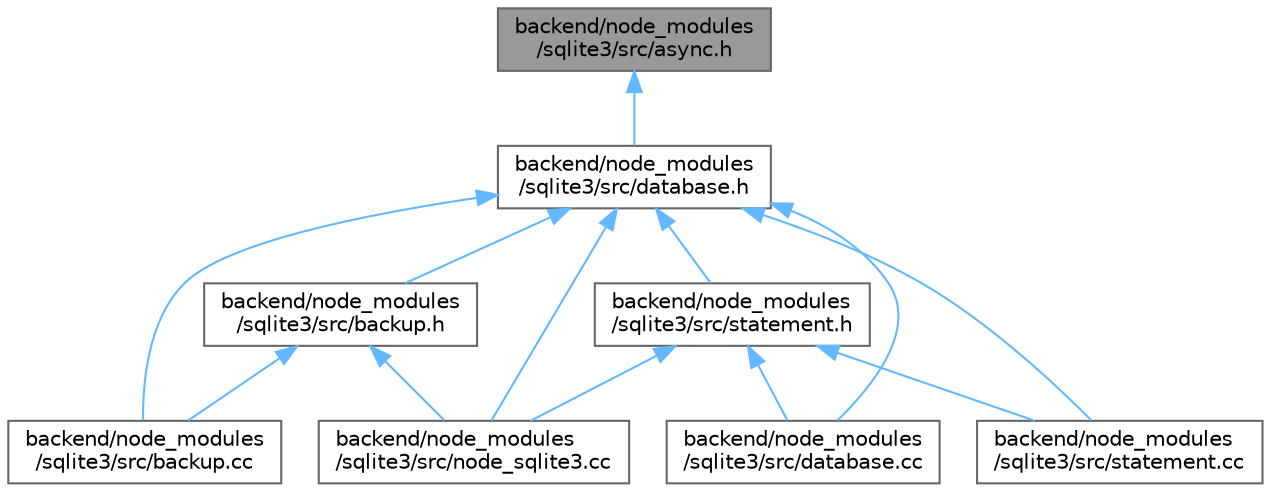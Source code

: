 digraph "backend/node_modules/sqlite3/src/async.h"
{
 // LATEX_PDF_SIZE
  bgcolor="transparent";
  edge [fontname=Helvetica,fontsize=10,labelfontname=Helvetica,labelfontsize=10];
  node [fontname=Helvetica,fontsize=10,shape=box,height=0.2,width=0.4];
  Node1 [id="Node000001",label="backend/node_modules\l/sqlite3/src/async.h",height=0.2,width=0.4,color="gray40", fillcolor="grey60", style="filled", fontcolor="black",tooltip=" "];
  Node1 -> Node2 [id="edge1_Node000001_Node000002",dir="back",color="steelblue1",style="solid",tooltip=" "];
  Node2 [id="Node000002",label="backend/node_modules\l/sqlite3/src/database.h",height=0.2,width=0.4,color="grey40", fillcolor="white", style="filled",URL="$backend_2node__modules_2sqlite3_2src_2database_8h.html",tooltip=" "];
  Node2 -> Node3 [id="edge2_Node000002_Node000003",dir="back",color="steelblue1",style="solid",tooltip=" "];
  Node3 [id="Node000003",label="backend/node_modules\l/sqlite3/src/backup.cc",height=0.2,width=0.4,color="grey40", fillcolor="white", style="filled",URL="$backup_8cc.html",tooltip=" "];
  Node2 -> Node4 [id="edge3_Node000002_Node000004",dir="back",color="steelblue1",style="solid",tooltip=" "];
  Node4 [id="Node000004",label="backend/node_modules\l/sqlite3/src/backup.h",height=0.2,width=0.4,color="grey40", fillcolor="white", style="filled",URL="$backup_8h.html",tooltip=" "];
  Node4 -> Node3 [id="edge4_Node000004_Node000003",dir="back",color="steelblue1",style="solid",tooltip=" "];
  Node4 -> Node5 [id="edge5_Node000004_Node000005",dir="back",color="steelblue1",style="solid",tooltip=" "];
  Node5 [id="Node000005",label="backend/node_modules\l/sqlite3/src/node_sqlite3.cc",height=0.2,width=0.4,color="grey40", fillcolor="white", style="filled",URL="$node__sqlite3_8cc.html",tooltip=" "];
  Node2 -> Node6 [id="edge6_Node000002_Node000006",dir="back",color="steelblue1",style="solid",tooltip=" "];
  Node6 [id="Node000006",label="backend/node_modules\l/sqlite3/src/database.cc",height=0.2,width=0.4,color="grey40", fillcolor="white", style="filled",URL="$database_8cc.html",tooltip=" "];
  Node2 -> Node5 [id="edge7_Node000002_Node000005",dir="back",color="steelblue1",style="solid",tooltip=" "];
  Node2 -> Node7 [id="edge8_Node000002_Node000007",dir="back",color="steelblue1",style="solid",tooltip=" "];
  Node7 [id="Node000007",label="backend/node_modules\l/sqlite3/src/statement.cc",height=0.2,width=0.4,color="grey40", fillcolor="white", style="filled",URL="$statement_8cc.html",tooltip=" "];
  Node2 -> Node8 [id="edge9_Node000002_Node000008",dir="back",color="steelblue1",style="solid",tooltip=" "];
  Node8 [id="Node000008",label="backend/node_modules\l/sqlite3/src/statement.h",height=0.2,width=0.4,color="grey40", fillcolor="white", style="filled",URL="$statement_8h.html",tooltip=" "];
  Node8 -> Node6 [id="edge10_Node000008_Node000006",dir="back",color="steelblue1",style="solid",tooltip=" "];
  Node8 -> Node5 [id="edge11_Node000008_Node000005",dir="back",color="steelblue1",style="solid",tooltip=" "];
  Node8 -> Node7 [id="edge12_Node000008_Node000007",dir="back",color="steelblue1",style="solid",tooltip=" "];
}
